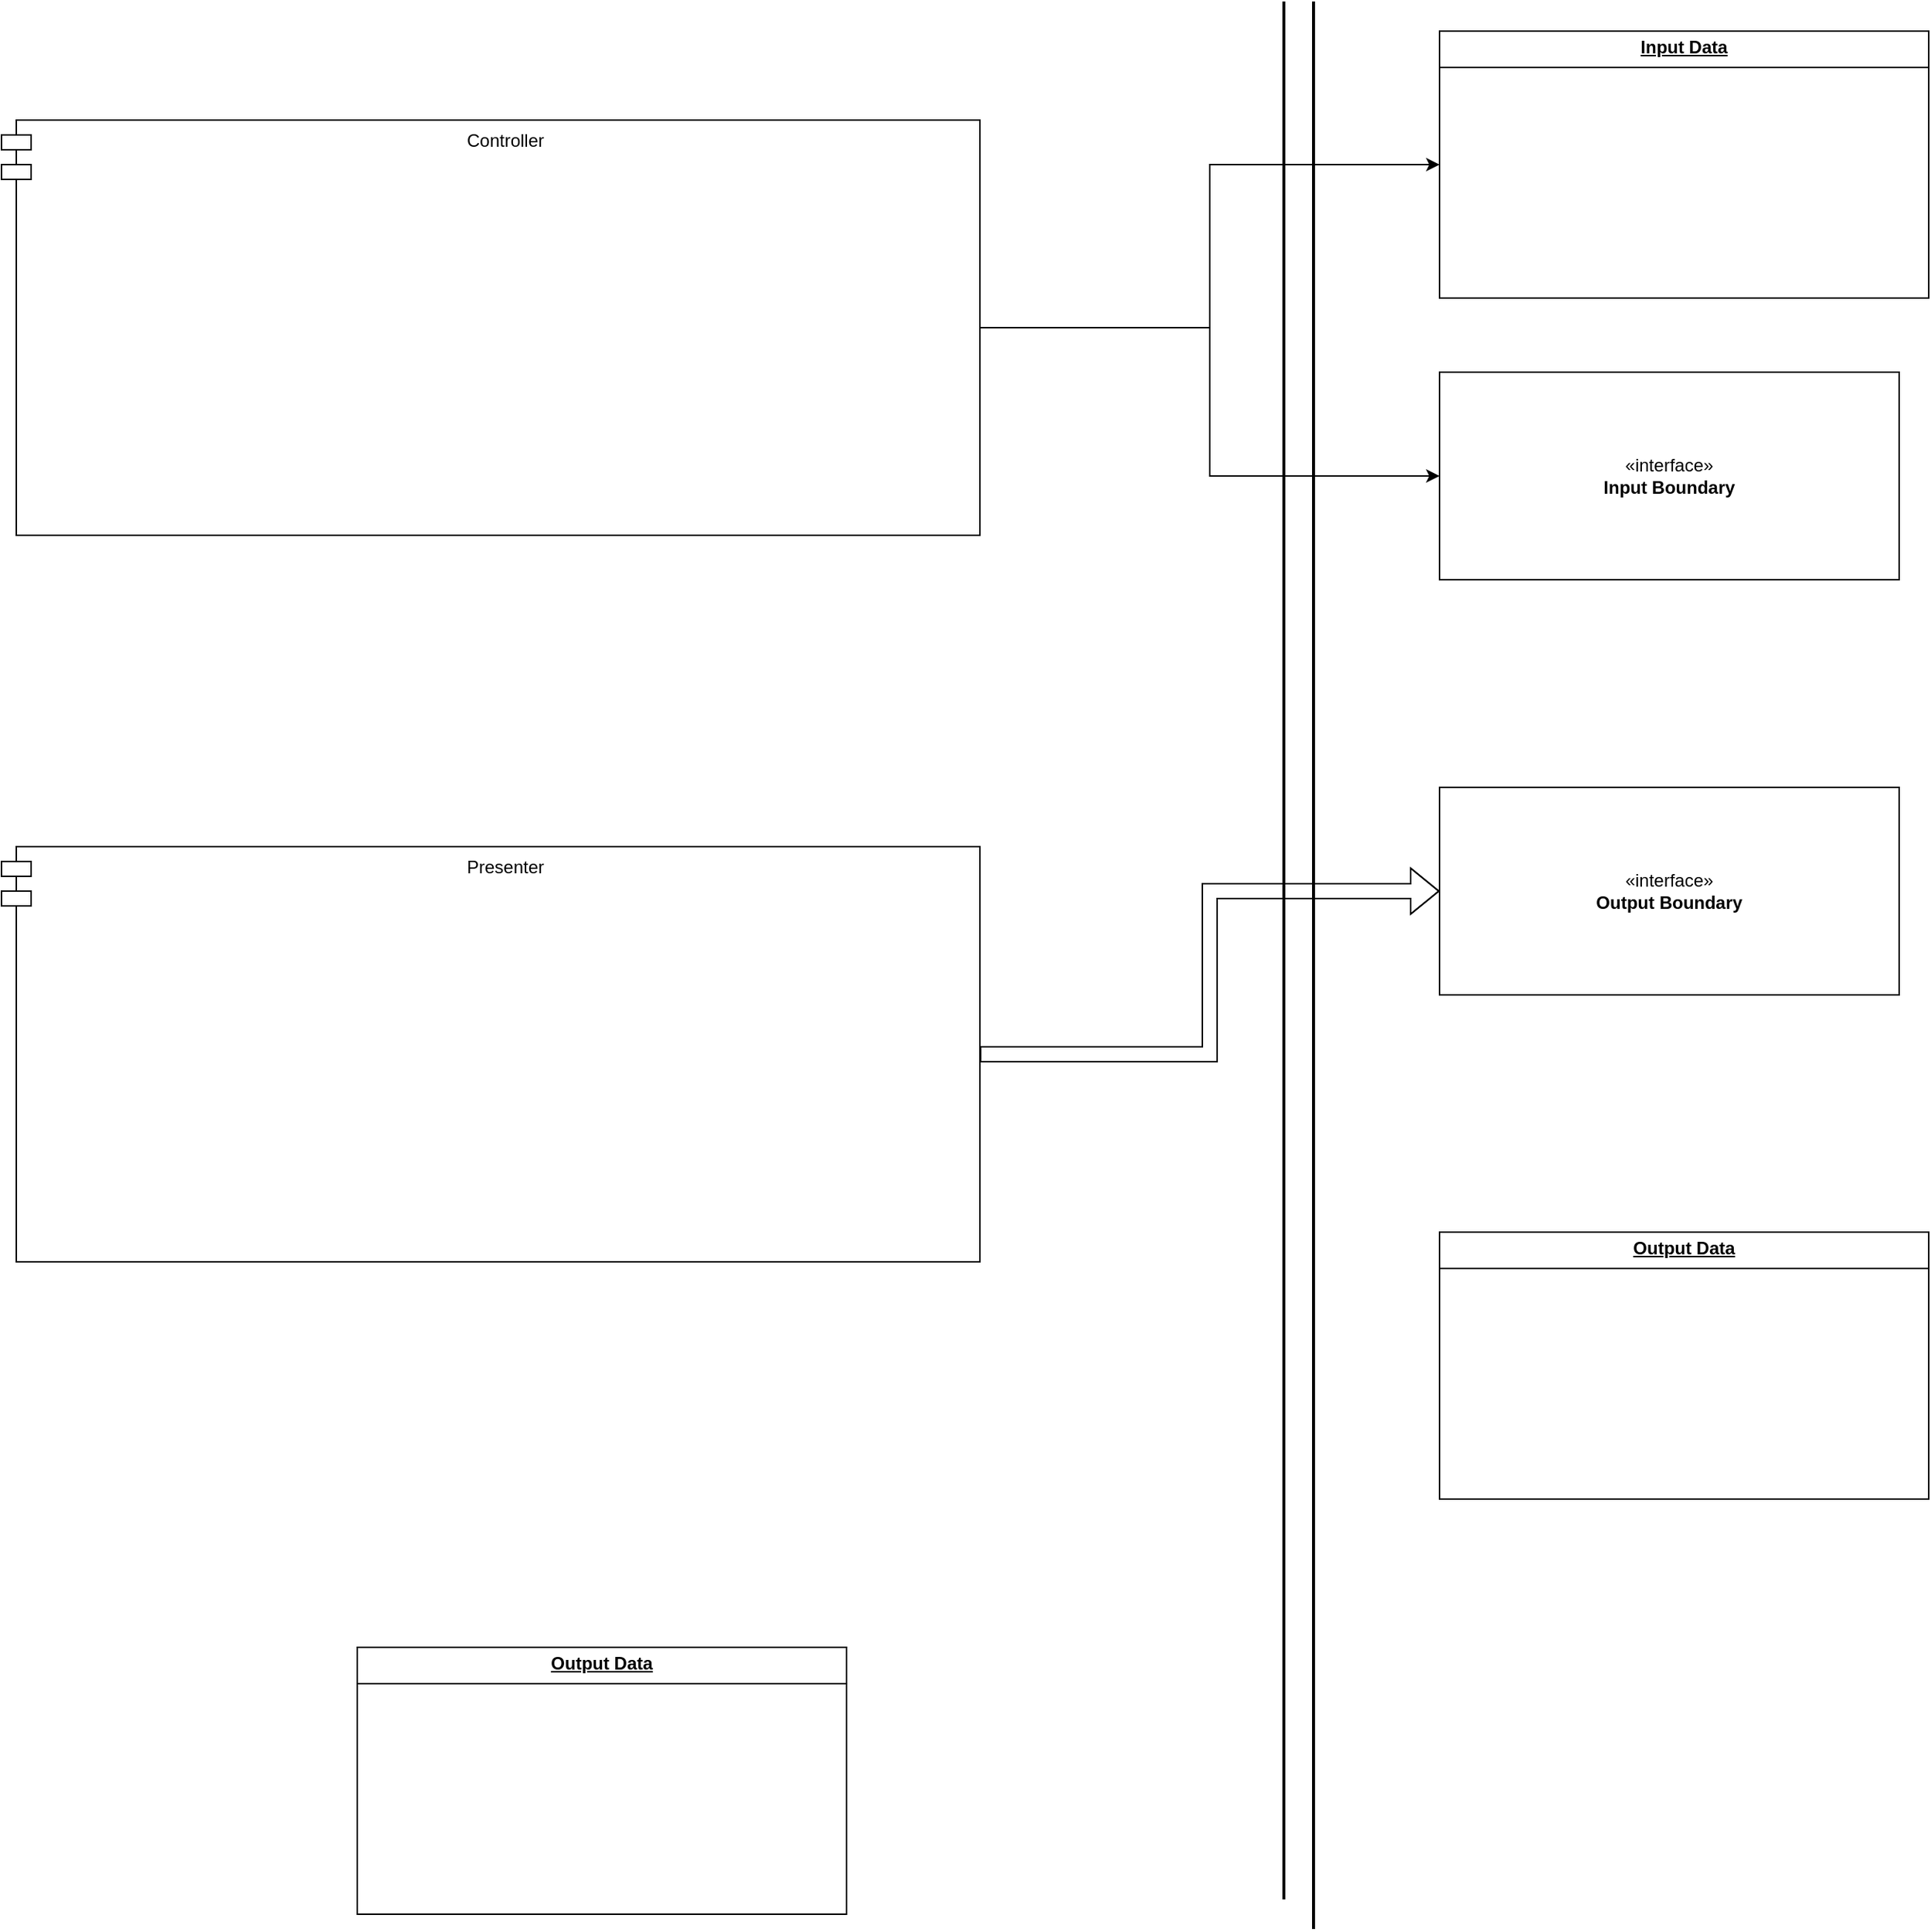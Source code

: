 <mxfile version="24.7.6">
  <diagram name="Page-1" id="tzbsYW9UCMJvGbDcSOl4">
    <mxGraphModel dx="1247" dy="649" grid="1" gridSize="10" guides="1" tooltips="1" connect="1" arrows="1" fold="1" page="1" pageScale="1" pageWidth="3300" pageHeight="4681" math="0" shadow="0">
      <root>
        <mxCell id="0" />
        <mxCell id="1" parent="0" />
        <mxCell id="LC9LhtCXrkxTogmkStBM-16" style="edgeStyle=orthogonalEdgeStyle;rounded=0;orthogonalLoop=1;jettySize=auto;html=1;" edge="1" parent="1" source="LC9LhtCXrkxTogmkStBM-6" target="LC9LhtCXrkxTogmkStBM-11">
          <mxGeometry relative="1" as="geometry" />
        </mxCell>
        <mxCell id="LC9LhtCXrkxTogmkStBM-18" style="edgeStyle=orthogonalEdgeStyle;rounded=0;orthogonalLoop=1;jettySize=auto;html=1;" edge="1" parent="1" source="LC9LhtCXrkxTogmkStBM-6" target="LC9LhtCXrkxTogmkStBM-13">
          <mxGeometry relative="1" as="geometry" />
        </mxCell>
        <mxCell id="LC9LhtCXrkxTogmkStBM-6" value="Controller" style="shape=module;align=left;spacingLeft=20;align=center;verticalAlign=top;whiteSpace=wrap;html=1;" vertex="1" parent="1">
          <mxGeometry x="80" y="110" width="660" height="280" as="geometry" />
        </mxCell>
        <mxCell id="LC9LhtCXrkxTogmkStBM-19" style="edgeStyle=orthogonalEdgeStyle;rounded=0;orthogonalLoop=1;jettySize=auto;html=1;shape=flexArrow;" edge="1" parent="1" source="LC9LhtCXrkxTogmkStBM-7" target="LC9LhtCXrkxTogmkStBM-14">
          <mxGeometry relative="1" as="geometry" />
        </mxCell>
        <mxCell id="LC9LhtCXrkxTogmkStBM-7" value="Presenter" style="shape=module;align=left;spacingLeft=20;align=center;verticalAlign=top;whiteSpace=wrap;html=1;" vertex="1" parent="1">
          <mxGeometry x="80" y="600" width="660" height="280" as="geometry" />
        </mxCell>
        <mxCell id="LC9LhtCXrkxTogmkStBM-8" value="" style="line;strokeWidth=2;direction=south;html=1;" vertex="1" parent="1">
          <mxGeometry x="940" y="30" width="10" height="1280" as="geometry" />
        </mxCell>
        <mxCell id="LC9LhtCXrkxTogmkStBM-9" value="" style="line;strokeWidth=2;direction=south;html=1;" vertex="1" parent="1">
          <mxGeometry x="960" y="30" width="10" height="1300" as="geometry" />
        </mxCell>
        <mxCell id="LC9LhtCXrkxTogmkStBM-11" value="&lt;p style=&quot;margin:0px;margin-top:4px;text-align:center;text-decoration:underline;&quot;&gt;&lt;b&gt;Input Data&lt;/b&gt;&lt;br&gt;&lt;/p&gt;&lt;hr size=&quot;1&quot; style=&quot;border-style:solid;&quot;&gt;&lt;p style=&quot;margin:0px;margin-left:8px;&quot;&gt;&lt;br&gt;&lt;/p&gt;" style="verticalAlign=top;align=left;overflow=fill;html=1;whiteSpace=wrap;" vertex="1" parent="1">
          <mxGeometry x="1050" y="50" width="330" height="180" as="geometry" />
        </mxCell>
        <mxCell id="LC9LhtCXrkxTogmkStBM-12" value="&lt;p style=&quot;margin:0px;margin-top:4px;text-align:center;text-decoration:underline;&quot;&gt;&lt;b&gt;Output Data&lt;/b&gt;&lt;br&gt;&lt;/p&gt;&lt;hr size=&quot;1&quot; style=&quot;border-style:solid;&quot;&gt;&lt;p style=&quot;margin:0px;margin-left:8px;&quot;&gt;&lt;br&gt;&lt;/p&gt;" style="verticalAlign=top;align=left;overflow=fill;html=1;whiteSpace=wrap;" vertex="1" parent="1">
          <mxGeometry x="1050" y="860" width="330" height="180" as="geometry" />
        </mxCell>
        <mxCell id="LC9LhtCXrkxTogmkStBM-13" value="«interface»&lt;br&gt;&lt;b&gt;Input Boundary&lt;/b&gt;" style="html=1;whiteSpace=wrap;" vertex="1" parent="1">
          <mxGeometry x="1050" y="280" width="310" height="140" as="geometry" />
        </mxCell>
        <mxCell id="LC9LhtCXrkxTogmkStBM-14" value="«interface»&lt;br&gt;&lt;b&gt;Output Boundary&lt;/b&gt;" style="html=1;whiteSpace=wrap;" vertex="1" parent="1">
          <mxGeometry x="1050" y="560" width="310" height="140" as="geometry" />
        </mxCell>
        <mxCell id="LC9LhtCXrkxTogmkStBM-20" value="&lt;p style=&quot;margin:0px;margin-top:4px;text-align:center;text-decoration:underline;&quot;&gt;&lt;b&gt;Output Data&lt;/b&gt;&lt;br&gt;&lt;/p&gt;&lt;hr size=&quot;1&quot; style=&quot;border-style:solid;&quot;&gt;&lt;p style=&quot;margin:0px;margin-left:8px;&quot;&gt;&lt;br&gt;&lt;/p&gt;" style="verticalAlign=top;align=left;overflow=fill;html=1;whiteSpace=wrap;" vertex="1" parent="1">
          <mxGeometry x="320" y="1140" width="330" height="180" as="geometry" />
        </mxCell>
      </root>
    </mxGraphModel>
  </diagram>
</mxfile>
